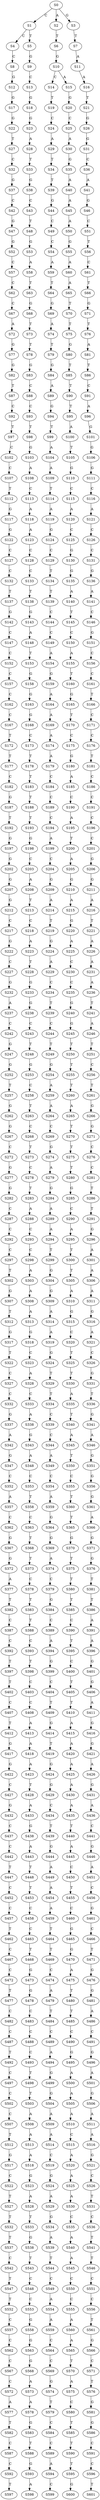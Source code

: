 strict digraph  {
	S0 -> S1 [ label = C ];
	S0 -> S2 [ label = A ];
	S0 -> S3 [ label = G ];
	S1 -> S4 [ label = C ];
	S1 -> S5 [ label = T ];
	S2 -> S6 [ label = T ];
	S3 -> S7 [ label = T ];
	S4 -> S8 [ label = C ];
	S5 -> S9 [ label = G ];
	S6 -> S10 [ label = G ];
	S7 -> S11 [ label = A ];
	S8 -> S12 [ label = G ];
	S9 -> S13 [ label = C ];
	S10 -> S14 [ label = C ];
	S10 -> S15 [ label = A ];
	S11 -> S16 [ label = A ];
	S12 -> S17 [ label = G ];
	S13 -> S18 [ label = G ];
	S14 -> S19 [ label = T ];
	S15 -> S20 [ label = G ];
	S16 -> S21 [ label = T ];
	S17 -> S22 [ label = G ];
	S18 -> S23 [ label = G ];
	S19 -> S24 [ label = C ];
	S20 -> S25 [ label = C ];
	S21 -> S26 [ label = G ];
	S22 -> S27 [ label = T ];
	S23 -> S28 [ label = A ];
	S24 -> S29 [ label = A ];
	S25 -> S30 [ label = A ];
	S26 -> S31 [ label = G ];
	S27 -> S32 [ label = C ];
	S28 -> S33 [ label = T ];
	S29 -> S34 [ label = T ];
	S30 -> S35 [ label = G ];
	S31 -> S36 [ label = C ];
	S32 -> S37 [ label = G ];
	S33 -> S38 [ label = G ];
	S34 -> S39 [ label = T ];
	S35 -> S40 [ label = A ];
	S36 -> S41 [ label = A ];
	S37 -> S42 [ label = C ];
	S38 -> S43 [ label = C ];
	S39 -> S44 [ label = G ];
	S40 -> S45 [ label = A ];
	S41 -> S46 [ label = G ];
	S42 -> S47 [ label = G ];
	S43 -> S48 [ label = T ];
	S44 -> S49 [ label = C ];
	S45 -> S50 [ label = A ];
	S46 -> S51 [ label = C ];
	S47 -> S52 [ label = G ];
	S48 -> S53 [ label = G ];
	S49 -> S54 [ label = C ];
	S50 -> S55 [ label = G ];
	S51 -> S56 [ label = T ];
	S52 -> S57 [ label = C ];
	S53 -> S58 [ label = A ];
	S54 -> S59 [ label = A ];
	S55 -> S60 [ label = A ];
	S56 -> S61 [ label = C ];
	S57 -> S62 [ label = C ];
	S58 -> S63 [ label = T ];
	S59 -> S64 [ label = T ];
	S60 -> S65 [ label = A ];
	S61 -> S66 [ label = T ];
	S62 -> S67 [ label = C ];
	S63 -> S68 [ label = G ];
	S64 -> S69 [ label = G ];
	S65 -> S70 [ label = T ];
	S66 -> S71 [ label = G ];
	S67 -> S72 [ label = A ];
	S68 -> S73 [ label = T ];
	S69 -> S74 [ label = A ];
	S70 -> S75 [ label = T ];
	S71 -> S76 [ label = T ];
	S72 -> S77 [ label = G ];
	S73 -> S78 [ label = T ];
	S74 -> S79 [ label = T ];
	S75 -> S80 [ label = G ];
	S76 -> S81 [ label = A ];
	S77 -> S82 [ label = G ];
	S78 -> S83 [ label = G ];
	S79 -> S84 [ label = G ];
	S80 -> S85 [ label = T ];
	S81 -> S86 [ label = T ];
	S82 -> S87 [ label = T ];
	S83 -> S88 [ label = C ];
	S84 -> S89 [ label = A ];
	S85 -> S90 [ label = T ];
	S86 -> S91 [ label = C ];
	S87 -> S92 [ label = C ];
	S88 -> S93 [ label = C ];
	S89 -> S94 [ label = G ];
	S90 -> S95 [ label = T ];
	S91 -> S96 [ label = A ];
	S92 -> S97 [ label = T ];
	S93 -> S98 [ label = T ];
	S94 -> S99 [ label = T ];
	S95 -> S100 [ label = A ];
	S96 -> S101 [ label = G ];
	S97 -> S102 [ label = C ];
	S98 -> S103 [ label = G ];
	S99 -> S104 [ label = A ];
	S100 -> S105 [ label = T ];
	S101 -> S106 [ label = G ];
	S102 -> S107 [ label = C ];
	S103 -> S108 [ label = A ];
	S104 -> S109 [ label = A ];
	S105 -> S110 [ label = G ];
	S106 -> S111 [ label = G ];
	S107 -> S112 [ label = T ];
	S108 -> S113 [ label = C ];
	S109 -> S114 [ label = T ];
	S110 -> S115 [ label = C ];
	S111 -> S116 [ label = C ];
	S112 -> S117 [ label = G ];
	S113 -> S118 [ label = A ];
	S114 -> S119 [ label = A ];
	S115 -> S120 [ label = A ];
	S116 -> S121 [ label = A ];
	S117 -> S122 [ label = G ];
	S118 -> S123 [ label = A ];
	S119 -> S124 [ label = G ];
	S120 -> S125 [ label = C ];
	S121 -> S126 [ label = C ];
	S122 -> S127 [ label = C ];
	S123 -> S128 [ label = C ];
	S124 -> S129 [ label = C ];
	S125 -> S130 [ label = G ];
	S126 -> S131 [ label = C ];
	S127 -> S132 [ label = C ];
	S128 -> S133 [ label = C ];
	S129 -> S134 [ label = T ];
	S130 -> S135 [ label = G ];
	S131 -> S136 [ label = G ];
	S132 -> S137 [ label = T ];
	S133 -> S138 [ label = T ];
	S134 -> S139 [ label = T ];
	S135 -> S140 [ label = A ];
	S136 -> S141 [ label = A ];
	S137 -> S142 [ label = G ];
	S138 -> S143 [ label = G ];
	S139 -> S144 [ label = C ];
	S140 -> S145 [ label = T ];
	S141 -> S146 [ label = C ];
	S142 -> S147 [ label = C ];
	S143 -> S148 [ label = A ];
	S144 -> S149 [ label = C ];
	S145 -> S150 [ label = C ];
	S146 -> S151 [ label = G ];
	S147 -> S152 [ label = C ];
	S148 -> S153 [ label = T ];
	S149 -> S154 [ label = A ];
	S150 -> S155 [ label = A ];
	S151 -> S156 [ label = C ];
	S152 -> S157 [ label = C ];
	S153 -> S158 [ label = G ];
	S154 -> S159 [ label = G ];
	S155 -> S160 [ label = T ];
	S156 -> S161 [ label = C ];
	S157 -> S162 [ label = C ];
	S158 -> S163 [ label = G ];
	S159 -> S164 [ label = A ];
	S160 -> S165 [ label = G ];
	S161 -> S166 [ label = T ];
	S162 -> S167 [ label = C ];
	S163 -> S168 [ label = G ];
	S164 -> S169 [ label = A ];
	S165 -> S170 [ label = T ];
	S166 -> S171 [ label = C ];
	S167 -> S172 [ label = T ];
	S168 -> S173 [ label = C ];
	S169 -> S174 [ label = A ];
	S170 -> S175 [ label = C ];
	S171 -> S176 [ label = C ];
	S172 -> S177 [ label = T ];
	S173 -> S178 [ label = T ];
	S174 -> S179 [ label = A ];
	S175 -> S180 [ label = G ];
	S176 -> S181 [ label = T ];
	S177 -> S182 [ label = C ];
	S178 -> S183 [ label = T ];
	S179 -> S184 [ label = C ];
	S180 -> S185 [ label = A ];
	S181 -> S186 [ label = C ];
	S182 -> S187 [ label = G ];
	S183 -> S188 [ label = T ];
	S184 -> S189 [ label = C ];
	S185 -> S190 [ label = C ];
	S186 -> S191 [ label = C ];
	S187 -> S192 [ label = T ];
	S188 -> S193 [ label = T ];
	S189 -> S194 [ label = C ];
	S190 -> S195 [ label = A ];
	S191 -> S196 [ label = C ];
	S192 -> S197 [ label = G ];
	S193 -> S198 [ label = G ];
	S194 -> S199 [ label = A ];
	S195 -> S200 [ label = T ];
	S196 -> S201 [ label = C ];
	S197 -> S202 [ label = G ];
	S198 -> S203 [ label = C ];
	S199 -> S204 [ label = C ];
	S200 -> S205 [ label = A ];
	S201 -> S206 [ label = G ];
	S202 -> S207 [ label = G ];
	S203 -> S208 [ label = A ];
	S204 -> S209 [ label = G ];
	S205 -> S210 [ label = G ];
	S206 -> S211 [ label = G ];
	S207 -> S212 [ label = G ];
	S208 -> S213 [ label = T ];
	S209 -> S214 [ label = A ];
	S210 -> S215 [ label = A ];
	S211 -> S216 [ label = A ];
	S212 -> S217 [ label = C ];
	S213 -> S218 [ label = C ];
	S214 -> S219 [ label = T ];
	S215 -> S220 [ label = G ];
	S216 -> S221 [ label = T ];
	S217 -> S222 [ label = G ];
	S218 -> S223 [ label = A ];
	S219 -> S224 [ label = G ];
	S220 -> S225 [ label = A ];
	S221 -> S226 [ label = A ];
	S222 -> S227 [ label = C ];
	S223 -> S228 [ label = T ];
	S224 -> S229 [ label = A ];
	S225 -> S230 [ label = C ];
	S226 -> S231 [ label = A ];
	S227 -> S232 [ label = G ];
	S228 -> S233 [ label = G ];
	S229 -> S234 [ label = C ];
	S230 -> S235 [ label = C ];
	S231 -> S236 [ label = A ];
	S232 -> S237 [ label = A ];
	S233 -> S238 [ label = G ];
	S234 -> S239 [ label = T ];
	S235 -> S240 [ label = G ];
	S236 -> S241 [ label = T ];
	S237 -> S242 [ label = C ];
	S238 -> S243 [ label = C ];
	S239 -> S244 [ label = C ];
	S240 -> S245 [ label = G ];
	S241 -> S246 [ label = A ];
	S242 -> S247 [ label = G ];
	S243 -> S248 [ label = T ];
	S244 -> S249 [ label = T ];
	S245 -> S250 [ label = T ];
	S246 -> S251 [ label = T ];
	S247 -> S252 [ label = G ];
	S248 -> S253 [ label = G ];
	S249 -> S254 [ label = G ];
	S250 -> S255 [ label = T ];
	S251 -> S256 [ label = C ];
	S252 -> S257 [ label = T ];
	S253 -> S258 [ label = C ];
	S254 -> S259 [ label = A ];
	S255 -> S260 [ label = T ];
	S256 -> S261 [ label = T ];
	S257 -> S262 [ label = G ];
	S258 -> S263 [ label = T ];
	S259 -> S264 [ label = A ];
	S260 -> S265 [ label = A ];
	S261 -> S266 [ label = G ];
	S262 -> S267 [ label = G ];
	S263 -> S268 [ label = C ];
	S264 -> S269 [ label = C ];
	S265 -> S270 [ label = T ];
	S266 -> S271 [ label = G ];
	S267 -> S272 [ label = C ];
	S268 -> S273 [ label = T ];
	S269 -> S274 [ label = G ];
	S270 -> S275 [ label = T ];
	S271 -> S276 [ label = C ];
	S272 -> S277 [ label = G ];
	S273 -> S278 [ label = C ];
	S274 -> S279 [ label = A ];
	S275 -> S280 [ label = T ];
	S276 -> S281 [ label = C ];
	S277 -> S282 [ label = G ];
	S278 -> S283 [ label = T ];
	S279 -> S284 [ label = G ];
	S280 -> S285 [ label = G ];
	S281 -> S286 [ label = T ];
	S282 -> S287 [ label = C ];
	S283 -> S288 [ label = A ];
	S284 -> S289 [ label = A ];
	S285 -> S290 [ label = C ];
	S286 -> S291 [ label = T ];
	S287 -> S292 [ label = C ];
	S288 -> S293 [ label = C ];
	S289 -> S294 [ label = A ];
	S290 -> S295 [ label = A ];
	S291 -> S296 [ label = G ];
	S292 -> S297 [ label = C ];
	S293 -> S298 [ label = C ];
	S294 -> S299 [ label = T ];
	S295 -> S300 [ label = T ];
	S296 -> S301 [ label = A ];
	S297 -> S302 [ label = T ];
	S298 -> S303 [ label = A ];
	S299 -> S304 [ label = G ];
	S300 -> S305 [ label = T ];
	S301 -> S306 [ label = A ];
	S302 -> S307 [ label = G ];
	S303 -> S308 [ label = A ];
	S304 -> S309 [ label = G ];
	S305 -> S310 [ label = A ];
	S306 -> S311 [ label = A ];
	S307 -> S312 [ label = T ];
	S308 -> S313 [ label = A ];
	S309 -> S314 [ label = A ];
	S310 -> S315 [ label = G ];
	S311 -> S316 [ label = G ];
	S312 -> S317 [ label = G ];
	S313 -> S318 [ label = G ];
	S314 -> S319 [ label = A ];
	S315 -> S320 [ label = C ];
	S316 -> S321 [ label = A ];
	S317 -> S322 [ label = T ];
	S318 -> S323 [ label = C ];
	S319 -> S324 [ label = G ];
	S320 -> S325 [ label = T ];
	S321 -> S326 [ label = C ];
	S322 -> S327 [ label = C ];
	S323 -> S328 [ label = A ];
	S324 -> S329 [ label = T ];
	S325 -> S330 [ label = T ];
	S326 -> S331 [ label = G ];
	S327 -> S332 [ label = C ];
	S328 -> S333 [ label = C ];
	S329 -> S334 [ label = T ];
	S330 -> S335 [ label = A ];
	S331 -> S336 [ label = T ];
	S332 -> S337 [ label = G ];
	S333 -> S338 [ label = A ];
	S334 -> S339 [ label = C ];
	S335 -> S340 [ label = T ];
	S336 -> S341 [ label = G ];
	S337 -> S342 [ label = A ];
	S338 -> S343 [ label = G ];
	S339 -> S344 [ label = C ];
	S340 -> S345 [ label = A ];
	S341 -> S346 [ label = A ];
	S342 -> S347 [ label = G ];
	S343 -> S348 [ label = A ];
	S344 -> S349 [ label = A ];
	S345 -> S350 [ label = T ];
	S346 -> S351 [ label = G ];
	S347 -> S352 [ label = C ];
	S348 -> S353 [ label = C ];
	S349 -> S354 [ label = C ];
	S350 -> S355 [ label = C ];
	S351 -> S356 [ label = G ];
	S352 -> S357 [ label = A ];
	S353 -> S358 [ label = T ];
	S354 -> S359 [ label = A ];
	S355 -> S360 [ label = T ];
	S356 -> S361 [ label = G ];
	S357 -> S362 [ label = C ];
	S358 -> S363 [ label = C ];
	S359 -> S364 [ label = G ];
	S360 -> S365 [ label = T ];
	S361 -> S366 [ label = A ];
	S362 -> S367 [ label = G ];
	S363 -> S368 [ label = T ];
	S364 -> S369 [ label = G ];
	S365 -> S370 [ label = G ];
	S366 -> S371 [ label = G ];
	S367 -> S372 [ label = G ];
	S368 -> S373 [ label = T ];
	S369 -> S374 [ label = A ];
	S370 -> S375 [ label = T ];
	S371 -> S376 [ label = G ];
	S372 -> S377 [ label = A ];
	S373 -> S378 [ label = C ];
	S374 -> S379 [ label = C ];
	S375 -> S380 [ label = T ];
	S376 -> S381 [ label = T ];
	S377 -> S382 [ label = T ];
	S378 -> S383 [ label = T ];
	S379 -> S384 [ label = G ];
	S380 -> S385 [ label = T ];
	S381 -> S386 [ label = T ];
	S382 -> S387 [ label = C ];
	S383 -> S388 [ label = T ];
	S384 -> S389 [ label = C ];
	S385 -> S390 [ label = C ];
	S386 -> S391 [ label = A ];
	S387 -> S392 [ label = C ];
	S388 -> S393 [ label = C ];
	S389 -> S394 [ label = A ];
	S390 -> S395 [ label = T ];
	S391 -> S396 [ label = A ];
	S392 -> S397 [ label = T ];
	S393 -> S398 [ label = T ];
	S394 -> S399 [ label = G ];
	S395 -> S400 [ label = C ];
	S396 -> S401 [ label = G ];
	S397 -> S402 [ label = T ];
	S398 -> S403 [ label = C ];
	S399 -> S404 [ label = C ];
	S400 -> S405 [ label = T ];
	S401 -> S406 [ label = G ];
	S402 -> S407 [ label = C ];
	S403 -> S408 [ label = C ];
	S404 -> S409 [ label = T ];
	S405 -> S410 [ label = T ];
	S406 -> S411 [ label = A ];
	S407 -> S412 [ label = T ];
	S408 -> S413 [ label = A ];
	S409 -> S414 [ label = G ];
	S410 -> S415 [ label = A ];
	S411 -> S416 [ label = G ];
	S412 -> S417 [ label = G ];
	S413 -> S418 [ label = A ];
	S414 -> S419 [ label = T ];
	S415 -> S420 [ label = A ];
	S416 -> S421 [ label = G ];
	S417 -> S422 [ label = G ];
	S418 -> S423 [ label = A ];
	S419 -> S424 [ label = G ];
	S420 -> S425 [ label = A ];
	S421 -> S426 [ label = A ];
	S422 -> S427 [ label = C ];
	S423 -> S428 [ label = T ];
	S424 -> S429 [ label = G ];
	S425 -> S430 [ label = A ];
	S426 -> S431 [ label = G ];
	S427 -> S432 [ label = G ];
	S428 -> S433 [ label = A ];
	S429 -> S434 [ label = C ];
	S430 -> S435 [ label = A ];
	S431 -> S436 [ label = A ];
	S432 -> S437 [ label = C ];
	S433 -> S438 [ label = G ];
	S434 -> S439 [ label = T ];
	S435 -> S440 [ label = T ];
	S436 -> S441 [ label = C ];
	S437 -> S442 [ label = C ];
	S438 -> S443 [ label = A ];
	S439 -> S444 [ label = G ];
	S440 -> S445 [ label = A ];
	S441 -> S446 [ label = G ];
	S442 -> S447 [ label = T ];
	S443 -> S448 [ label = T ];
	S444 -> S449 [ label = A ];
	S445 -> S450 [ label = C ];
	S446 -> S451 [ label = A ];
	S447 -> S452 [ label = C ];
	S448 -> S453 [ label = T ];
	S449 -> S454 [ label = A ];
	S450 -> S455 [ label = T ];
	S451 -> S456 [ label = C ];
	S452 -> S457 [ label = C ];
	S453 -> S458 [ label = C ];
	S454 -> S459 [ label = A ];
	S455 -> S460 [ label = C ];
	S456 -> S461 [ label = G ];
	S457 -> S462 [ label = T ];
	S458 -> S463 [ label = C ];
	S459 -> S464 [ label = T ];
	S460 -> S465 [ label = G ];
	S461 -> S466 [ label = C ];
	S462 -> S467 [ label = C ];
	S463 -> S468 [ label = T ];
	S464 -> S469 [ label = T ];
	S465 -> S470 [ label = G ];
	S466 -> S471 [ label = T ];
	S467 -> S472 [ label = C ];
	S468 -> S473 [ label = G ];
	S469 -> S474 [ label = C ];
	S470 -> S475 [ label = A ];
	S471 -> S476 [ label = G ];
	S472 -> S477 [ label = T ];
	S473 -> S478 [ label = G ];
	S474 -> S479 [ label = A ];
	S475 -> S480 [ label = T ];
	S476 -> S481 [ label = G ];
	S477 -> S482 [ label = C ];
	S478 -> S483 [ label = C ];
	S479 -> S484 [ label = T ];
	S480 -> S485 [ label = T ];
	S481 -> S486 [ label = A ];
	S482 -> S487 [ label = C ];
	S483 -> S488 [ label = C ];
	S484 -> S489 [ label = C ];
	S485 -> S490 [ label = C ];
	S486 -> S491 [ label = C ];
	S487 -> S492 [ label = T ];
	S488 -> S493 [ label = C ];
	S489 -> S494 [ label = A ];
	S490 -> S495 [ label = G ];
	S491 -> S496 [ label = G ];
	S492 -> S497 [ label = C ];
	S493 -> S498 [ label = T ];
	S494 -> S499 [ label = G ];
	S495 -> S500 [ label = A ];
	S496 -> S501 [ label = A ];
	S497 -> S502 [ label = C ];
	S498 -> S503 [ label = T ];
	S499 -> S504 [ label = G ];
	S500 -> S505 [ label = A ];
	S501 -> S506 [ label = G ];
	S502 -> S507 [ label = C ];
	S503 -> S508 [ label = A ];
	S504 -> S509 [ label = A ];
	S505 -> S510 [ label = A ];
	S506 -> S511 [ label = A ];
	S507 -> S512 [ label = T ];
	S508 -> S513 [ label = A ];
	S509 -> S514 [ label = A ];
	S510 -> S515 [ label = C ];
	S511 -> S516 [ label = A ];
	S512 -> S517 [ label = G ];
	S513 -> S518 [ label = A ];
	S514 -> S519 [ label = C ];
	S515 -> S520 [ label = A ];
	S516 -> S521 [ label = G ];
	S517 -> S522 [ label = C ];
	S518 -> S523 [ label = G ];
	S519 -> S524 [ label = G ];
	S520 -> S525 [ label = A ];
	S521 -> S526 [ label = C ];
	S522 -> S527 [ label = T ];
	S523 -> S528 [ label = A ];
	S524 -> S529 [ label = A ];
	S525 -> S530 [ label = A ];
	S526 -> S531 [ label = T ];
	S527 -> S532 [ label = T ];
	S528 -> S533 [ label = T ];
	S529 -> S534 [ label = G ];
	S530 -> S535 [ label = C ];
	S531 -> S536 [ label = C ];
	S532 -> S537 [ label = T ];
	S533 -> S538 [ label = G ];
	S534 -> S539 [ label = A ];
	S535 -> S540 [ label = A ];
	S536 -> S541 [ label = T ];
	S537 -> S542 [ label = C ];
	S538 -> S543 [ label = T ];
	S539 -> S544 [ label = T ];
	S540 -> S545 [ label = A ];
	S541 -> S546 [ label = T ];
	S542 -> S547 [ label = T ];
	S543 -> S548 [ label = C ];
	S544 -> S549 [ label = C ];
	S545 -> S550 [ label = C ];
	S546 -> S551 [ label = C ];
	S547 -> S552 [ label = T ];
	S548 -> S553 [ label = C ];
	S549 -> S554 [ label = A ];
	S550 -> S555 [ label = C ];
	S551 -> S556 [ label = C ];
	S552 -> S557 [ label = C ];
	S553 -> S558 [ label = G ];
	S554 -> S559 [ label = A ];
	S555 -> S560 [ label = A ];
	S556 -> S561 [ label = T ];
	S557 -> S562 [ label = C ];
	S558 -> S563 [ label = G ];
	S559 -> S564 [ label = C ];
	S560 -> S565 [ label = A ];
	S561 -> S566 [ label = G ];
	S562 -> S567 [ label = C ];
	S563 -> S568 [ label = G ];
	S564 -> S569 [ label = C ];
	S565 -> S570 [ label = T ];
	S566 -> S571 [ label = C ];
	S567 -> S572 [ label = C ];
	S568 -> S573 [ label = A ];
	S569 -> S574 [ label = G ];
	S570 -> S575 [ label = A ];
	S571 -> S576 [ label = T ];
	S572 -> S577 [ label = A ];
	S573 -> S578 [ label = A ];
	S574 -> S579 [ label = T ];
	S575 -> S580 [ label = C ];
	S576 -> S581 [ label = G ];
	S577 -> S582 [ label = T ];
	S578 -> S583 [ label = G ];
	S579 -> S584 [ label = C ];
	S580 -> S585 [ label = T ];
	S581 -> S586 [ label = G ];
	S582 -> S587 [ label = C ];
	S583 -> S588 [ label = T ];
	S584 -> S589 [ label = C ];
	S585 -> S590 [ label = T ];
	S586 -> S591 [ label = C ];
	S587 -> S592 [ label = C ];
	S588 -> S593 [ label = G ];
	S589 -> S594 [ label = A ];
	S590 -> S595 [ label = T ];
	S591 -> S596 [ label = C ];
	S592 -> S597 [ label = T ];
	S593 -> S598 [ label = A ];
	S594 -> S599 [ label = C ];
	S595 -> S600 [ label = G ];
	S596 -> S601 [ label = T ];
}
